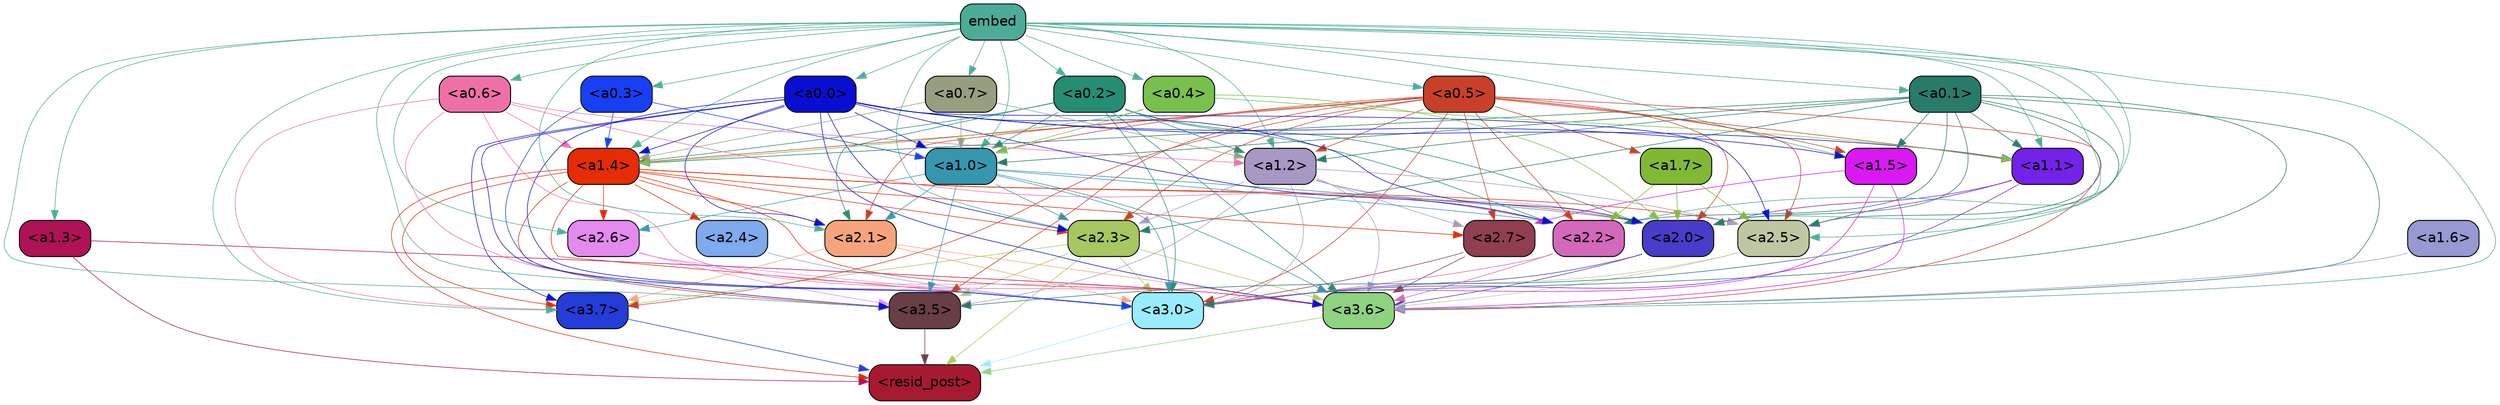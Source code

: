 strict digraph "" {
	graph [bgcolor=transparent,
		layout=dot,
		overlap=false,
		splines=true
	];
	"<a3.7>"	[color=black,
		fillcolor="#243cd8",
		fontname=Helvetica,
		shape=box,
		style="filled, rounded"];
	"<resid_post>"	[color=black,
		fillcolor="#a71930",
		fontname=Helvetica,
		shape=box,
		style="filled, rounded"];
	"<a3.7>" -> "<resid_post>"	[color="#243cd8",
		penwidth=0.6];
	"<a3.6>"	[color=black,
		fillcolor="#8dd380",
		fontname=Helvetica,
		shape=box,
		style="filled, rounded"];
	"<a3.6>" -> "<resid_post>"	[color="#8dd380",
		penwidth=0.6];
	"<a3.5>"	[color=black,
		fillcolor="#673f44",
		fontname=Helvetica,
		shape=box,
		style="filled, rounded"];
	"<a3.5>" -> "<resid_post>"	[color="#673f44",
		penwidth=0.6];
	"<a3.0>"	[color=black,
		fillcolor="#99ecff",
		fontname=Helvetica,
		shape=box,
		style="filled, rounded"];
	"<a3.0>" -> "<resid_post>"	[color="#99ecff",
		penwidth=0.6];
	"<a2.3>"	[color=black,
		fillcolor="#a7c760",
		fontname=Helvetica,
		shape=box,
		style="filled, rounded"];
	"<a2.3>" -> "<a3.7>"	[color="#a7c760",
		penwidth=0.6];
	"<a2.3>" -> "<resid_post>"	[color="#a7c760",
		penwidth=0.6];
	"<a2.3>" -> "<a3.6>"	[color="#a7c760",
		penwidth=0.6];
	"<a2.3>" -> "<a3.5>"	[color="#a7c760",
		penwidth=0.6];
	"<a2.3>" -> "<a3.0>"	[color="#a7c760",
		penwidth=0.6];
	"<a1.4>"	[color=black,
		fillcolor="#e52c02",
		fontname=Helvetica,
		shape=box,
		style="filled, rounded"];
	"<a1.4>" -> "<a3.7>"	[color="#e52c02",
		penwidth=0.6];
	"<a1.4>" -> "<resid_post>"	[color="#e52c02",
		penwidth=0.6];
	"<a1.4>" -> "<a3.6>"	[color="#e52c02",
		penwidth=0.6];
	"<a1.4>" -> "<a3.5>"	[color="#e52c02",
		penwidth=0.6];
	"<a1.4>" -> "<a3.0>"	[color="#e52c02",
		penwidth=0.6];
	"<a1.4>" -> "<a2.3>"	[color="#e52c02",
		penwidth=0.6];
	"<a2.7>"	[color=black,
		fillcolor="#903e50",
		fontname=Helvetica,
		shape=box,
		style="filled, rounded"];
	"<a1.4>" -> "<a2.7>"	[color="#e52c02",
		penwidth=0.6];
	"<a2.6>"	[color=black,
		fillcolor="#e48aee",
		fontname=Helvetica,
		shape=box,
		style="filled, rounded"];
	"<a1.4>" -> "<a2.6>"	[color="#e52c02",
		penwidth=0.6];
	"<a2.1>"	[color=black,
		fillcolor="#f7a47d",
		fontname=Helvetica,
		shape=box,
		style="filled, rounded"];
	"<a1.4>" -> "<a2.1>"	[color="#e52c02",
		penwidth=0.6];
	"<a2.0>"	[color=black,
		fillcolor="#493cc9",
		fontname=Helvetica,
		shape=box,
		style="filled, rounded"];
	"<a1.4>" -> "<a2.0>"	[color="#e52c02",
		penwidth=0.6];
	"<a2.5>"	[color=black,
		fillcolor="#bfc7a2",
		fontname=Helvetica,
		shape=box,
		style="filled, rounded"];
	"<a1.4>" -> "<a2.5>"	[color="#e52c02",
		penwidth=0.6];
	"<a2.4>"	[color=black,
		fillcolor="#7eaaee",
		fontname=Helvetica,
		shape=box,
		style="filled, rounded"];
	"<a1.4>" -> "<a2.4>"	[color="#e52c02",
		penwidth=0.6];
	"<a1.3>"	[color=black,
		fillcolor="#af1256",
		fontname=Helvetica,
		shape=box,
		style="filled, rounded"];
	"<a1.3>" -> "<resid_post>"	[color="#af1256",
		penwidth=0.6];
	"<a1.3>" -> "<a3.6>"	[color="#af1256",
		penwidth=0.6];
	"<a2.7>" -> "<a3.6>"	[color="#903e50",
		penwidth=0.6];
	"<a2.7>" -> "<a3.0>"	[color="#903e50",
		penwidth=0.6];
	"<a2.6>" -> "<a3.6>"	[color="#e48aee",
		penwidth=0.6];
	"<a2.6>" -> "<a3.5>"	[color="#e48aee",
		penwidth=0.6];
	"<a2.6>" -> "<a3.0>"	[color="#e48aee",
		penwidth=0.6];
	"<a2.1>" -> "<a3.7>"	[color="#f7a47d",
		penwidth=0.6];
	"<a2.1>" -> "<a3.6>"	[color="#f7a47d",
		penwidth=0.6];
	"<a2.1>" -> "<a3.0>"	[color="#f7a47d",
		penwidth=0.6];
	"<a2.0>" -> "<a3.6>"	[color="#493cc9",
		penwidth=0.6];
	"<a2.0>" -> "<a3.0>"	[color="#493cc9",
		penwidth=0.6];
	"<a1.5>"	[color=black,
		fillcolor="#da18f3",
		fontname=Helvetica,
		shape=box,
		style="filled, rounded"];
	"<a1.5>" -> "<a3.6>"	[color="#da18f3",
		penwidth=0.6];
	"<a1.5>" -> "<a3.0>"	[color="#da18f3",
		penwidth=0.6];
	"<a1.5>" -> "<a2.7>"	[color="#da18f3",
		penwidth=0.6];
	"<a0.2>"	[color=black,
		fillcolor="#248d73",
		fontname=Helvetica,
		shape=box,
		style="filled, rounded"];
	"<a0.2>" -> "<a3.6>"	[color="#248d73",
		penwidth=0.6];
	"<a0.2>" -> "<a3.0>"	[color="#248d73",
		penwidth=0.6];
	"<a0.2>" -> "<a1.4>"	[color="#248d73",
		penwidth=0.6];
	"<a0.2>" -> "<a2.1>"	[color="#248d73",
		penwidth=0.6];
	"<a0.2>" -> "<a2.0>"	[color="#248d73",
		penwidth=0.6];
	"<a2.2>"	[color=black,
		fillcolor="#d369ba",
		fontname=Helvetica,
		shape=box,
		style="filled, rounded"];
	"<a0.2>" -> "<a2.2>"	[color="#248d73",
		penwidth=0.6];
	"<a1.2>"	[color=black,
		fillcolor="#a898c4",
		fontname=Helvetica,
		shape=box,
		style="filled, rounded"];
	"<a0.2>" -> "<a1.2>"	[color="#248d73",
		penwidth=0.6];
	"<a1.0>"	[color=black,
		fillcolor="#3597ad",
		fontname=Helvetica,
		shape=box,
		style="filled, rounded"];
	"<a0.2>" -> "<a1.0>"	[color="#248d73",
		penwidth=0.6];
	"<a2.5>" -> "<a3.6>"	[color="#bfc7a2",
		penwidth=0.6];
	"<a2.5>" -> "<a3.0>"	[color="#bfc7a2",
		penwidth=0.6];
	"<a2.4>" -> "<a3.0>"	[color="#7eaaee",
		penwidth=0.6];
	"<a1.1>"	[color=black,
		fillcolor="#7421e9",
		fontname=Helvetica,
		shape=box,
		style="filled, rounded"];
	"<a1.1>" -> "<a3.0>"	[color="#7421e9",
		penwidth=0.6];
	"<a1.1>" -> "<a2.0>"	[color="#7421e9",
		penwidth=0.6];
	"<a1.1>" -> "<a2.5>"	[color="#7421e9",
		penwidth=0.6];
	"<a0.6>"	[color=black,
		fillcolor="#ef70a7",
		fontname=Helvetica,
		shape=box,
		style="filled, rounded"];
	"<a0.6>" -> "<a3.7>"	[color="#ef70a7",
		penwidth=0.6];
	"<a0.6>" -> "<a3.6>"	[color="#ef70a7",
		penwidth=0.6];
	"<a0.6>" -> "<a3.0>"	[color="#ef70a7",
		penwidth=0.6];
	"<a0.6>" -> "<a1.4>"	[color="#ef70a7",
		penwidth=0.6];
	"<a0.6>" -> "<a2.2>"	[color="#ef70a7",
		penwidth=0.6];
	"<a0.6>" -> "<a1.2>"	[color="#ef70a7",
		penwidth=0.6];
	embed	[color=black,
		fillcolor="#4cac99",
		fontname=Helvetica,
		shape=box,
		style="filled, rounded"];
	embed -> "<a3.7>"	[color="#4cac99",
		penwidth=0.6];
	embed -> "<a3.6>"	[color="#4cac99",
		penwidth=0.6];
	embed -> "<a3.5>"	[color="#4cac99",
		penwidth=0.6];
	embed -> "<a3.0>"	[color="#4cac99",
		penwidth=0.6];
	embed -> "<a2.3>"	[color="#4cac99",
		penwidth=0.6];
	embed -> "<a1.4>"	[color="#4cac99",
		penwidth=0.6];
	embed -> "<a1.3>"	[color="#4cac99",
		penwidth=0.6];
	embed -> "<a2.6>"	[color="#4cac99",
		penwidth=0.6];
	embed -> "<a2.1>"	[color="#4cac99",
		penwidth=0.6];
	embed -> "<a2.0>"	[color="#4cac99",
		penwidth=0.6];
	embed -> "<a1.5>"	[color="#4cac99",
		penwidth=0.6];
	embed -> "<a0.2>"	[color="#4cac99",
		penwidth=0.6];
	embed -> "<a2.5>"	[color="#4cac99",
		penwidth=0.6];
	embed -> "<a1.1>"	[color="#4cac99",
		penwidth=0.6];
	embed -> "<a0.6>"	[color="#4cac99",
		penwidth=0.6];
	embed -> "<a2.2>"	[color="#4cac99",
		penwidth=0.6];
	embed -> "<a1.2>"	[color="#4cac99",
		penwidth=0.6];
	embed -> "<a1.0>"	[color="#4cac99",
		penwidth=0.6];
	"<a0.5>"	[color=black,
		fillcolor="#c94029",
		fontname=Helvetica,
		shape=box,
		style="filled, rounded"];
	embed -> "<a0.5>"	[color="#4cac99",
		penwidth=0.6];
	"<a0.1>"	[color=black,
		fillcolor="#297b69",
		fontname=Helvetica,
		shape=box,
		style="filled, rounded"];
	embed -> "<a0.1>"	[color="#4cac99",
		penwidth=0.6];
	"<a0.0>"	[color=black,
		fillcolor="#090fd2",
		fontname=Helvetica,
		shape=box,
		style="filled, rounded"];
	embed -> "<a0.0>"	[color="#4cac99",
		penwidth=0.6];
	"<a0.3>"	[color=black,
		fillcolor="#173ff4",
		fontname=Helvetica,
		shape=box,
		style="filled, rounded"];
	embed -> "<a0.3>"	[color="#4cac99",
		penwidth=0.6];
	"<a0.4>"	[color=black,
		fillcolor="#77c14c",
		fontname=Helvetica,
		shape=box,
		style="filled, rounded"];
	embed -> "<a0.4>"	[color="#4cac99",
		penwidth=0.6];
	"<a0.7>"	[color=black,
		fillcolor="#989f80",
		fontname=Helvetica,
		shape=box,
		style="filled, rounded"];
	embed -> "<a0.7>"	[color="#4cac99",
		penwidth=0.6];
	"<a2.2>" -> "<a3.6>"	[color="#d369ba",
		penwidth=0.6];
	"<a2.2>" -> "<a3.0>"	[color="#d369ba",
		penwidth=0.6];
	"<a1.6>"	[color=black,
		fillcolor="#9699d2",
		fontname=Helvetica,
		shape=box,
		style="filled, rounded"];
	"<a1.6>" -> "<a3.6>"	[color="#9699d2",
		penwidth=0.6];
	"<a1.2>" -> "<a3.6>"	[color="#a898c4",
		penwidth=0.6];
	"<a1.2>" -> "<a3.5>"	[color="#a898c4",
		penwidth=0.6];
	"<a1.2>" -> "<a3.0>"	[color="#a898c4",
		penwidth=0.6];
	"<a1.2>" -> "<a2.3>"	[color="#a898c4",
		penwidth=0.6];
	"<a1.2>" -> "<a2.7>"	[color="#a898c4",
		penwidth=0.6];
	"<a1.2>" -> "<a2.0>"	[color="#a898c4",
		penwidth=0.6];
	"<a1.2>" -> "<a2.5>"	[color="#a898c4",
		penwidth=0.6];
	"<a1.2>" -> "<a2.2>"	[color="#a898c4",
		penwidth=0.6];
	"<a1.0>" -> "<a3.6>"	[color="#3597ad",
		penwidth=0.6];
	"<a1.0>" -> "<a3.5>"	[color="#3597ad",
		penwidth=0.6];
	"<a1.0>" -> "<a3.0>"	[color="#3597ad",
		penwidth=0.6];
	"<a1.0>" -> "<a2.3>"	[color="#3597ad",
		penwidth=0.6];
	"<a1.0>" -> "<a2.6>"	[color="#3597ad",
		penwidth=0.6];
	"<a1.0>" -> "<a2.1>"	[color="#3597ad",
		penwidth=0.6];
	"<a1.0>" -> "<a2.0>"	[color="#3597ad",
		penwidth=0.6];
	"<a1.0>" -> "<a2.2>"	[color="#3597ad",
		penwidth=0.6];
	"<a0.5>" -> "<a3.7>"	[color="#c94029",
		penwidth=0.6];
	"<a0.5>" -> "<a3.6>"	[color="#c94029",
		penwidth=0.6];
	"<a0.5>" -> "<a3.5>"	[color="#c94029",
		penwidth=0.6];
	"<a0.5>" -> "<a3.0>"	[color="#c94029",
		penwidth=0.6];
	"<a0.5>" -> "<a2.3>"	[color="#c94029",
		penwidth=0.6];
	"<a0.5>" -> "<a1.4>"	[color="#c94029",
		penwidth=0.6];
	"<a0.5>" -> "<a2.7>"	[color="#c94029",
		penwidth=0.6];
	"<a0.5>" -> "<a2.1>"	[color="#c94029",
		penwidth=0.6];
	"<a0.5>" -> "<a2.0>"	[color="#c94029",
		penwidth=0.6];
	"<a0.5>" -> "<a1.5>"	[color="#c94029",
		penwidth=0.6];
	"<a0.5>" -> "<a2.5>"	[color="#c94029",
		penwidth=0.6];
	"<a0.5>" -> "<a1.1>"	[color="#c94029",
		penwidth=0.6];
	"<a0.5>" -> "<a2.2>"	[color="#c94029",
		penwidth=0.6];
	"<a0.5>" -> "<a1.2>"	[color="#c94029",
		penwidth=0.6];
	"<a0.5>" -> "<a1.0>"	[color="#c94029",
		penwidth=0.6];
	"<a1.7>"	[color=black,
		fillcolor="#81b934",
		fontname=Helvetica,
		shape=box,
		style="filled, rounded"];
	"<a0.5>" -> "<a1.7>"	[color="#c94029",
		penwidth=0.6];
	"<a0.1>" -> "<a3.6>"	[color="#297b69",
		penwidth=0.6];
	"<a0.1>" -> "<a3.5>"	[color="#297b69",
		penwidth=0.6];
	"<a0.1>" -> "<a3.0>"	[color="#297b69",
		penwidth=0.6];
	"<a0.1>" -> "<a2.3>"	[color="#297b69",
		penwidth=0.6];
	"<a0.1>" -> "<a1.4>"	[color="#297b69",
		penwidth=0.6];
	"<a0.1>" -> "<a2.0>"	[color="#297b69",
		penwidth=0.6];
	"<a0.1>" -> "<a1.5>"	[color="#297b69",
		penwidth=0.6];
	"<a0.1>" -> "<a2.5>"	[color="#297b69",
		penwidth=0.6];
	"<a0.1>" -> "<a1.1>"	[color="#297b69",
		penwidth=0.6];
	"<a0.1>" -> "<a2.2>"	[color="#297b69",
		penwidth=0.6];
	"<a0.1>" -> "<a1.2>"	[color="#297b69",
		penwidth=0.6];
	"<a0.1>" -> "<a1.0>"	[color="#297b69",
		penwidth=0.6];
	"<a0.0>" -> "<a3.7>"	[color="#090fd2",
		penwidth=0.6];
	"<a0.0>" -> "<a3.6>"	[color="#090fd2",
		penwidth=0.6];
	"<a0.0>" -> "<a3.5>"	[color="#090fd2",
		penwidth=0.6];
	"<a0.0>" -> "<a3.0>"	[color="#090fd2",
		penwidth=0.6];
	"<a0.0>" -> "<a2.3>"	[color="#090fd2",
		penwidth=0.6];
	"<a0.0>" -> "<a1.4>"	[color="#090fd2",
		penwidth=0.6];
	"<a0.0>" -> "<a2.1>"	[color="#090fd2",
		penwidth=0.6];
	"<a0.0>" -> "<a2.0>"	[color="#090fd2",
		penwidth=0.6];
	"<a0.0>" -> "<a1.5>"	[color="#090fd2",
		penwidth=0.6];
	"<a0.0>" -> "<a2.5>"	[color="#090fd2",
		penwidth=0.6];
	"<a0.0>" -> "<a1.1>"	[color="#090fd2",
		penwidth=0.6];
	"<a0.0>" -> "<a2.2>"	[color="#090fd2",
		penwidth=0.6];
	"<a0.0>" -> "<a1.0>"	[color="#090fd2",
		penwidth=0.6];
	"<a0.3>" -> "<a3.0>"	[color="#173ff4",
		penwidth=0.6];
	"<a0.3>" -> "<a1.4>"	[color="#173ff4",
		penwidth=0.6];
	"<a0.3>" -> "<a1.0>"	[color="#173ff4",
		penwidth=0.6];
	"<a1.7>" -> "<a2.0>"	[color="#81b934",
		penwidth=0.6];
	"<a1.7>" -> "<a2.5>"	[color="#81b934",
		penwidth=0.6];
	"<a1.7>" -> "<a2.2>"	[color="#81b934",
		penwidth=0.6];
	"<a0.4>" -> "<a1.4>"	[color="#77c14c",
		penwidth=0.6];
	"<a0.4>" -> "<a2.0>"	[color="#77c14c",
		penwidth=0.6];
	"<a0.4>" -> "<a1.1>"	[color="#77c14c",
		penwidth=0.6];
	"<a0.4>" -> "<a1.0>"	[color="#77c14c",
		penwidth=0.6];
	"<a0.7>" -> "<a1.4>"	[color="#989f80",
		penwidth=0.6];
	"<a0.7>" -> "<a1.2>"	[color="#989f80",
		penwidth=0.6];
	"<a0.7>" -> "<a1.0>"	[color="#989f80",
		penwidth=0.6];
}
